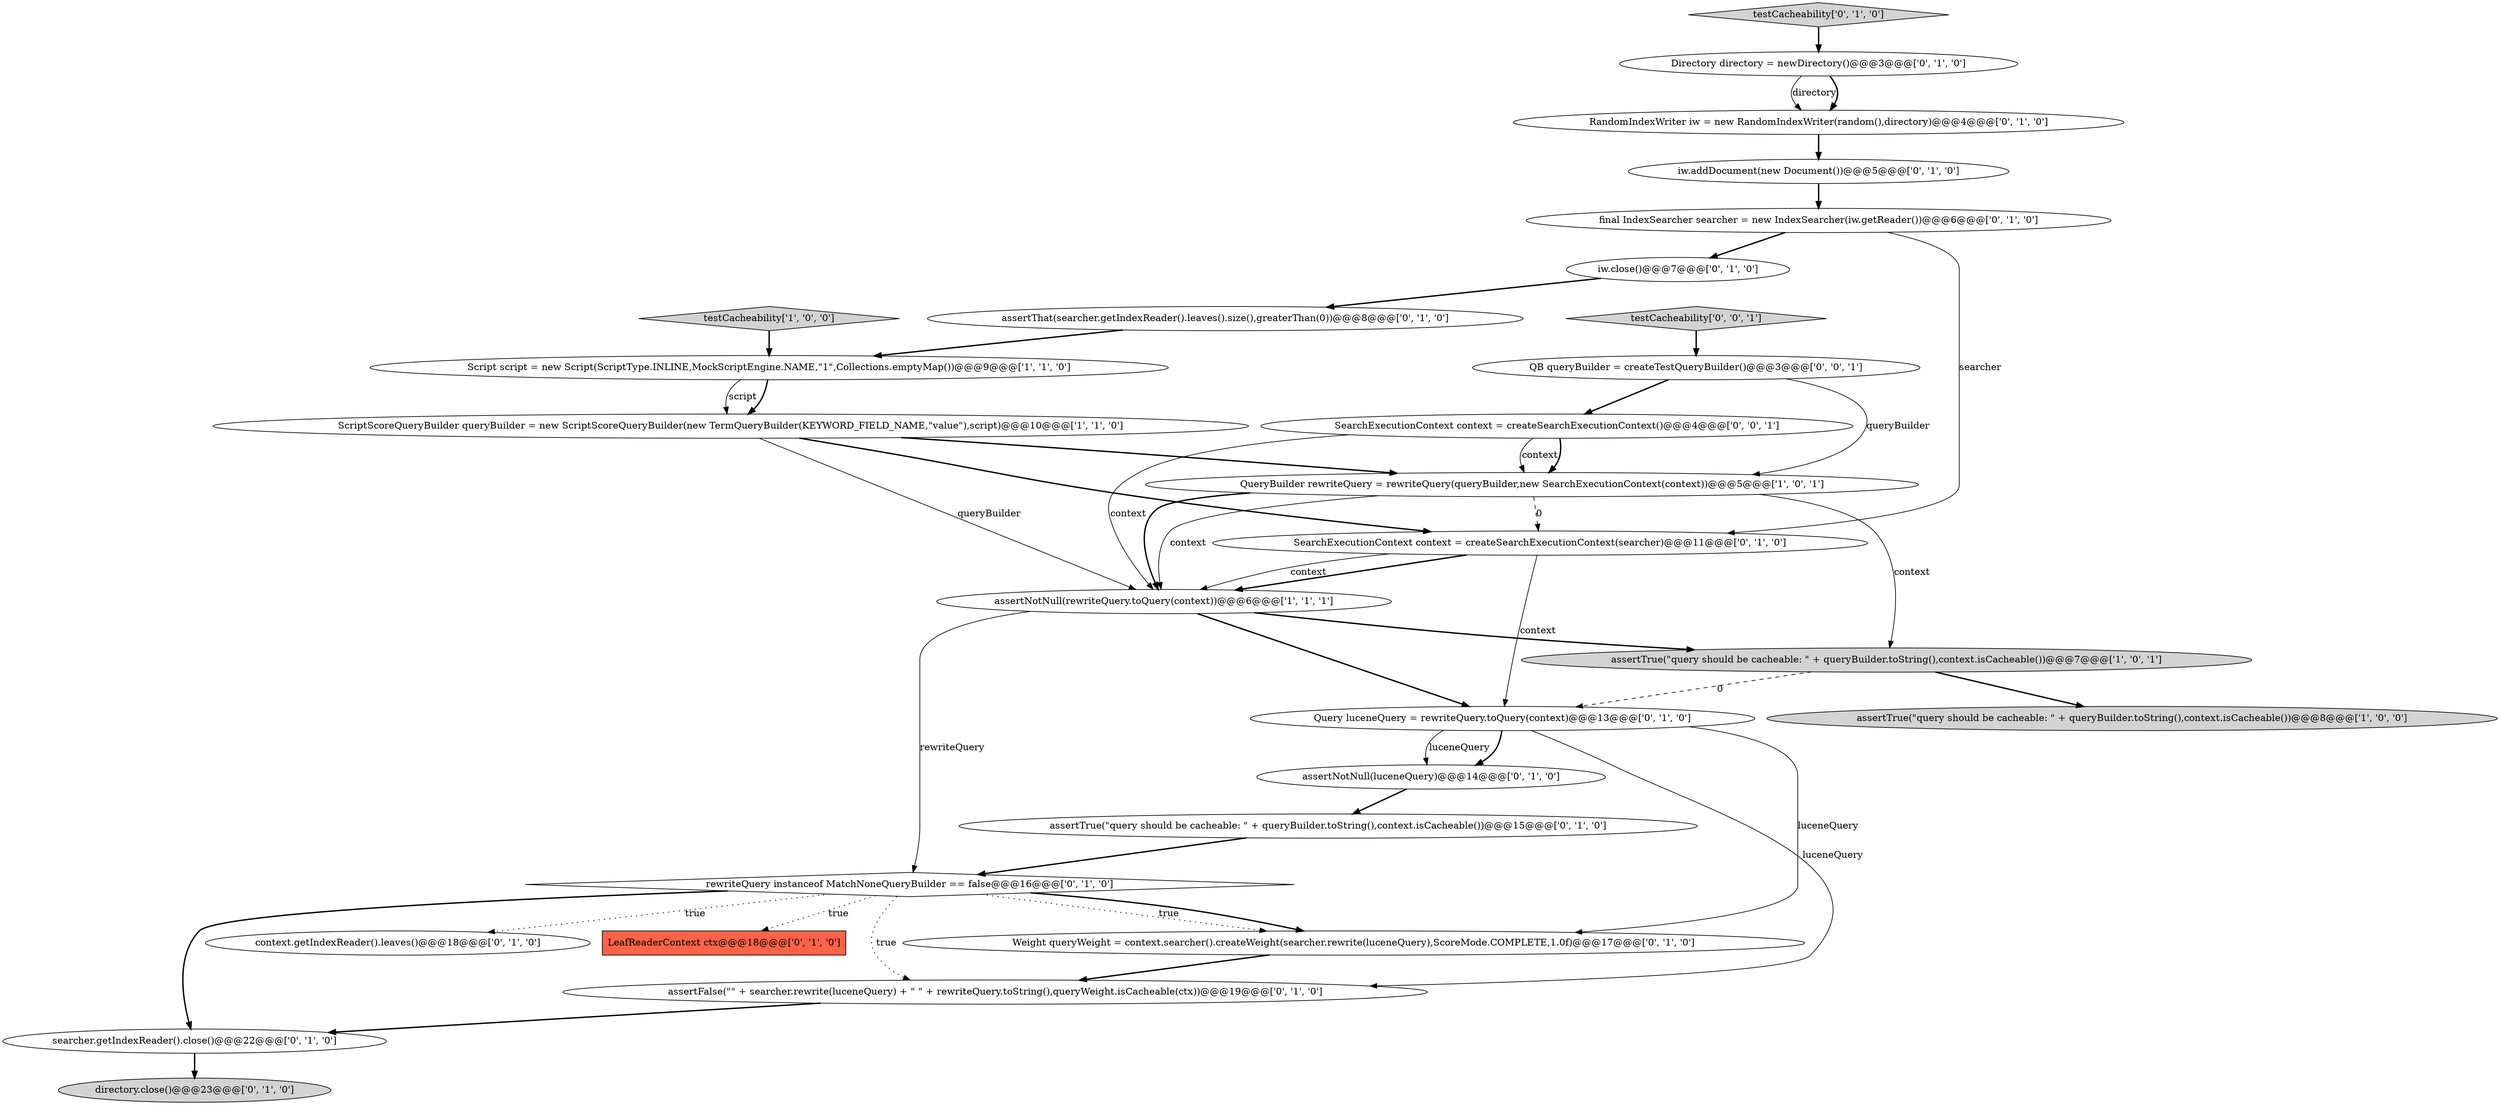 digraph {
2 [style = filled, label = "Script script = new Script(ScriptType.INLINE,MockScriptEngine.NAME,\"1\",Collections.emptyMap())@@@9@@@['1', '1', '0']", fillcolor = white, shape = ellipse image = "AAA0AAABBB1BBB"];
1 [style = filled, label = "testCacheability['1', '0', '0']", fillcolor = lightgray, shape = diamond image = "AAA0AAABBB1BBB"];
0 [style = filled, label = "assertTrue(\"query should be cacheable: \" + queryBuilder.toString(),context.isCacheable())@@@8@@@['1', '0', '0']", fillcolor = lightgray, shape = ellipse image = "AAA0AAABBB1BBB"];
16 [style = filled, label = "iw.close()@@@7@@@['0', '1', '0']", fillcolor = white, shape = ellipse image = "AAA1AAABBB2BBB"];
7 [style = filled, label = "SearchExecutionContext context = createSearchExecutionContext(searcher)@@@11@@@['0', '1', '0']", fillcolor = white, shape = ellipse image = "AAA1AAABBB2BBB"];
5 [style = filled, label = "ScriptScoreQueryBuilder queryBuilder = new ScriptScoreQueryBuilder(new TermQueryBuilder(KEYWORD_FIELD_NAME,\"value\"),script)@@@10@@@['1', '1', '0']", fillcolor = white, shape = ellipse image = "AAA0AAABBB1BBB"];
26 [style = filled, label = "SearchExecutionContext context = createSearchExecutionContext()@@@4@@@['0', '0', '1']", fillcolor = white, shape = ellipse image = "AAA0AAABBB3BBB"];
9 [style = filled, label = "directory.close()@@@23@@@['0', '1', '0']", fillcolor = lightgray, shape = ellipse image = "AAA1AAABBB2BBB"];
19 [style = filled, label = "assertThat(searcher.getIndexReader().leaves().size(),greaterThan(0))@@@8@@@['0', '1', '0']", fillcolor = white, shape = ellipse image = "AAA1AAABBB2BBB"];
3 [style = filled, label = "assertTrue(\"query should be cacheable: \" + queryBuilder.toString(),context.isCacheable())@@@7@@@['1', '0', '1']", fillcolor = lightgray, shape = ellipse image = "AAA0AAABBB1BBB"];
13 [style = filled, label = "searcher.getIndexReader().close()@@@22@@@['0', '1', '0']", fillcolor = white, shape = ellipse image = "AAA1AAABBB2BBB"];
24 [style = filled, label = "testCacheability['0', '1', '0']", fillcolor = lightgray, shape = diamond image = "AAA0AAABBB2BBB"];
27 [style = filled, label = "testCacheability['0', '0', '1']", fillcolor = lightgray, shape = diamond image = "AAA0AAABBB3BBB"];
11 [style = filled, label = "assertFalse(\"\" + searcher.rewrite(luceneQuery) + \" \" + rewriteQuery.toString(),queryWeight.isCacheable(ctx))@@@19@@@['0', '1', '0']", fillcolor = white, shape = ellipse image = "AAA1AAABBB2BBB"];
14 [style = filled, label = "final IndexSearcher searcher = new IndexSearcher(iw.getReader())@@@6@@@['0', '1', '0']", fillcolor = white, shape = ellipse image = "AAA1AAABBB2BBB"];
6 [style = filled, label = "assertNotNull(rewriteQuery.toQuery(context))@@@6@@@['1', '1', '1']", fillcolor = white, shape = ellipse image = "AAA0AAABBB1BBB"];
17 [style = filled, label = "Query luceneQuery = rewriteQuery.toQuery(context)@@@13@@@['0', '1', '0']", fillcolor = white, shape = ellipse image = "AAA1AAABBB2BBB"];
10 [style = filled, label = "context.getIndexReader().leaves()@@@18@@@['0', '1', '0']", fillcolor = white, shape = ellipse image = "AAA1AAABBB2BBB"];
25 [style = filled, label = "QB queryBuilder = createTestQueryBuilder()@@@3@@@['0', '0', '1']", fillcolor = white, shape = ellipse image = "AAA0AAABBB3BBB"];
18 [style = filled, label = "Directory directory = newDirectory()@@@3@@@['0', '1', '0']", fillcolor = white, shape = ellipse image = "AAA1AAABBB2BBB"];
21 [style = filled, label = "assertTrue(\"query should be cacheable: \" + queryBuilder.toString(),context.isCacheable())@@@15@@@['0', '1', '0']", fillcolor = white, shape = ellipse image = "AAA0AAABBB2BBB"];
23 [style = filled, label = "RandomIndexWriter iw = new RandomIndexWriter(random(),directory)@@@4@@@['0', '1', '0']", fillcolor = white, shape = ellipse image = "AAA1AAABBB2BBB"];
12 [style = filled, label = "assertNotNull(luceneQuery)@@@14@@@['0', '1', '0']", fillcolor = white, shape = ellipse image = "AAA1AAABBB2BBB"];
22 [style = filled, label = "iw.addDocument(new Document())@@@5@@@['0', '1', '0']", fillcolor = white, shape = ellipse image = "AAA1AAABBB2BBB"];
15 [style = filled, label = "rewriteQuery instanceof MatchNoneQueryBuilder == false@@@16@@@['0', '1', '0']", fillcolor = white, shape = diamond image = "AAA1AAABBB2BBB"];
8 [style = filled, label = "LeafReaderContext ctx@@@18@@@['0', '1', '0']", fillcolor = tomato, shape = box image = "AAA0AAABBB2BBB"];
20 [style = filled, label = "Weight queryWeight = context.searcher().createWeight(searcher.rewrite(luceneQuery),ScoreMode.COMPLETE,1.0f)@@@17@@@['0', '1', '0']", fillcolor = white, shape = ellipse image = "AAA1AAABBB2BBB"];
4 [style = filled, label = "QueryBuilder rewriteQuery = rewriteQuery(queryBuilder,new SearchExecutionContext(context))@@@5@@@['1', '0', '1']", fillcolor = white, shape = ellipse image = "AAA0AAABBB1BBB"];
17->20 [style = solid, label="luceneQuery"];
23->22 [style = bold, label=""];
26->4 [style = solid, label="context"];
4->6 [style = bold, label=""];
25->4 [style = solid, label="queryBuilder"];
3->17 [style = dashed, label="0"];
4->7 [style = dashed, label="0"];
27->25 [style = bold, label=""];
14->16 [style = bold, label=""];
21->15 [style = bold, label=""];
24->18 [style = bold, label=""];
2->5 [style = bold, label=""];
2->5 [style = solid, label="script"];
16->19 [style = bold, label=""];
25->26 [style = bold, label=""];
7->6 [style = bold, label=""];
4->3 [style = solid, label="context"];
26->6 [style = solid, label="context"];
12->21 [style = bold, label=""];
18->23 [style = solid, label="directory"];
15->11 [style = dotted, label="true"];
17->12 [style = bold, label=""];
6->17 [style = bold, label=""];
17->12 [style = solid, label="luceneQuery"];
26->4 [style = bold, label=""];
17->11 [style = solid, label="luceneQuery"];
5->4 [style = bold, label=""];
15->10 [style = dotted, label="true"];
15->8 [style = dotted, label="true"];
5->6 [style = solid, label="queryBuilder"];
4->6 [style = solid, label="context"];
22->14 [style = bold, label=""];
7->6 [style = solid, label="context"];
3->0 [style = bold, label=""];
15->20 [style = dotted, label="true"];
6->15 [style = solid, label="rewriteQuery"];
6->3 [style = bold, label=""];
15->13 [style = bold, label=""];
11->13 [style = bold, label=""];
15->20 [style = bold, label=""];
7->17 [style = solid, label="context"];
19->2 [style = bold, label=""];
13->9 [style = bold, label=""];
14->7 [style = solid, label="searcher"];
1->2 [style = bold, label=""];
5->7 [style = bold, label=""];
18->23 [style = bold, label=""];
20->11 [style = bold, label=""];
}
